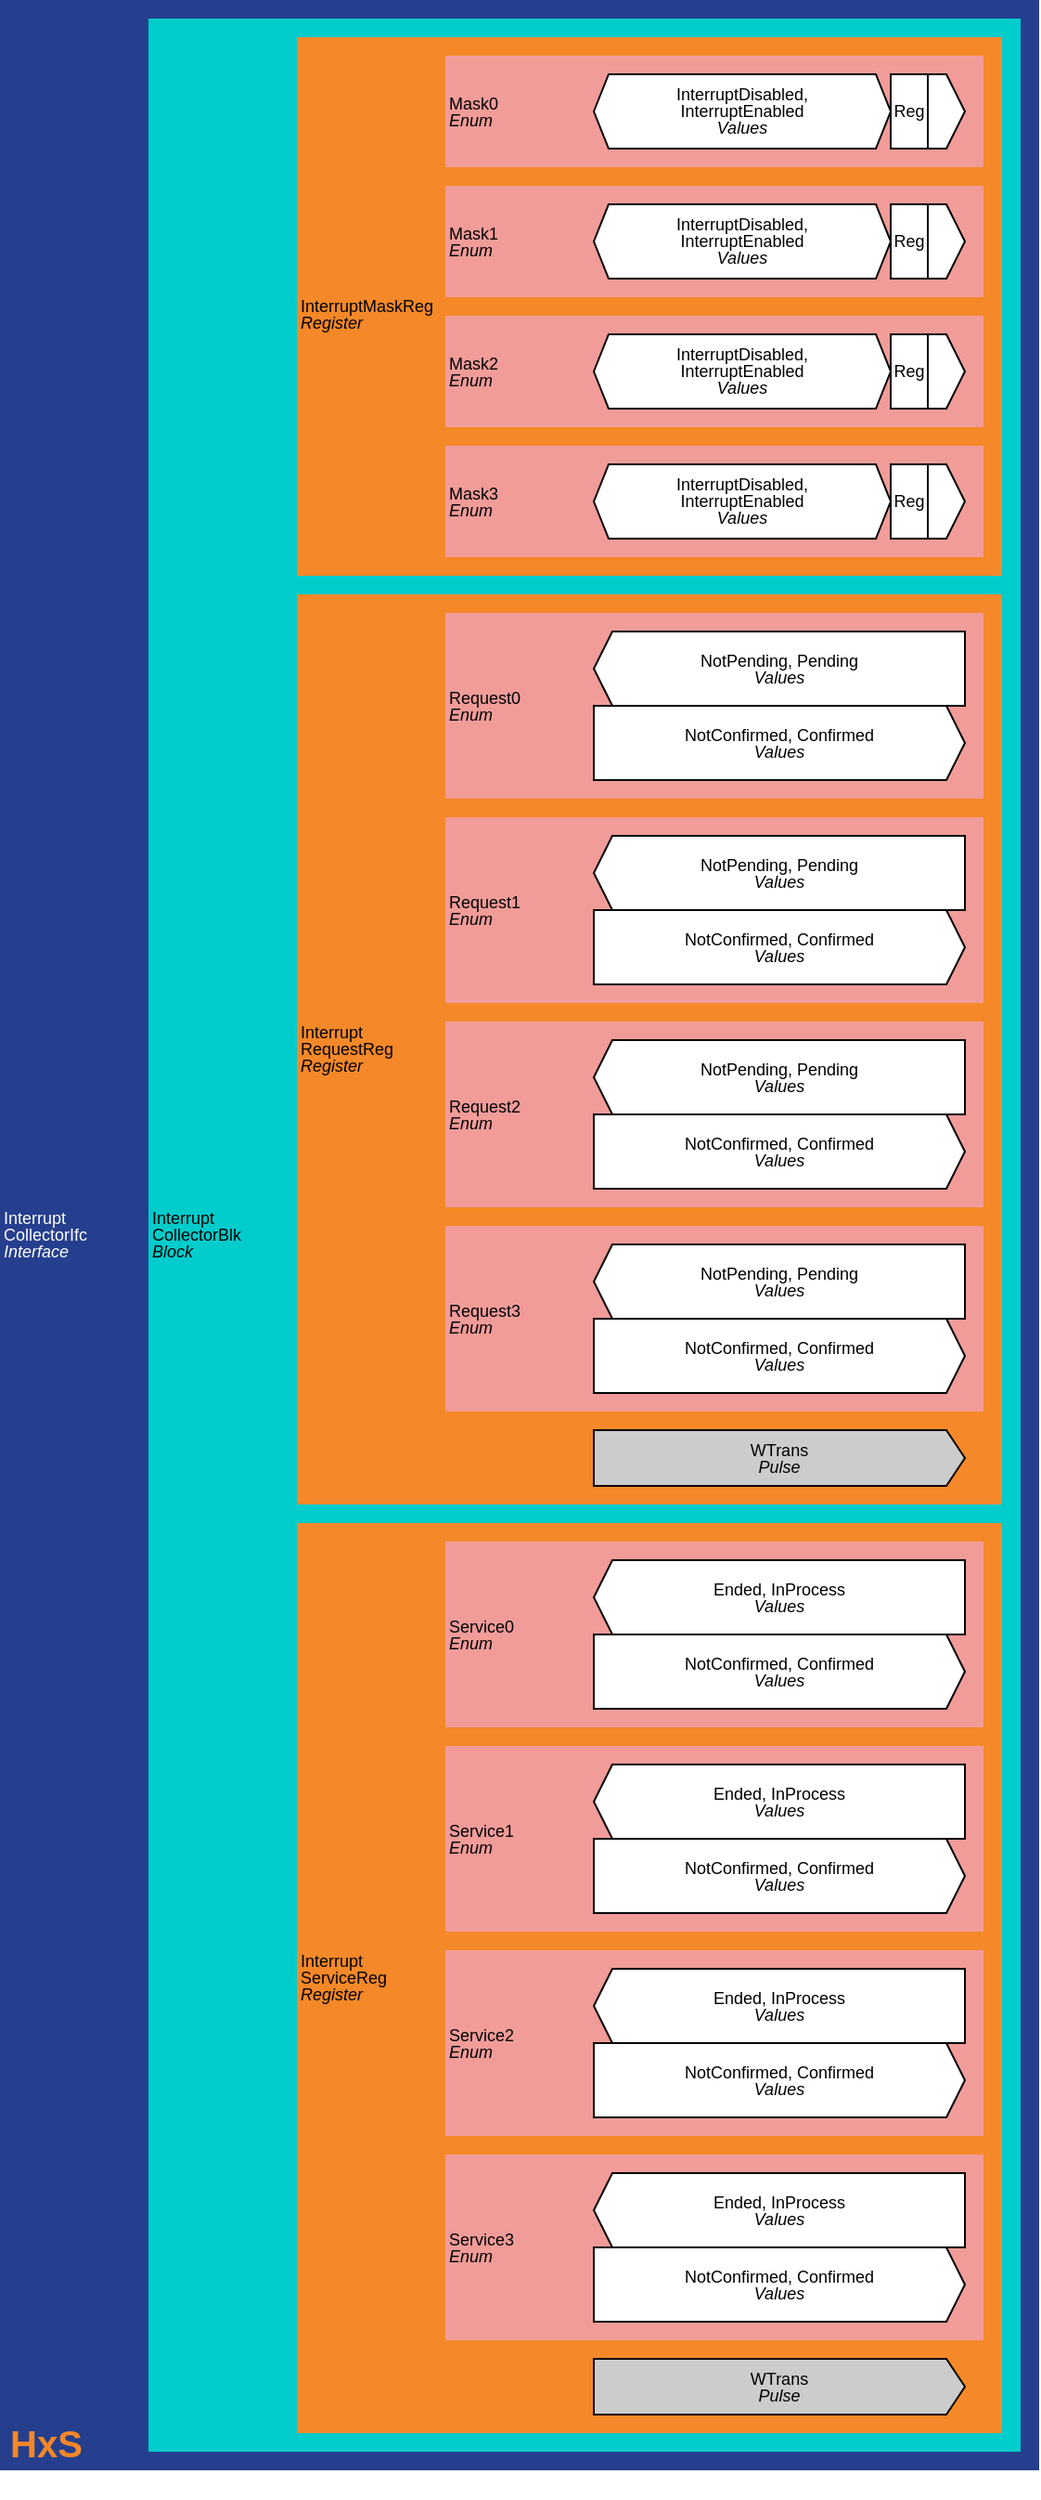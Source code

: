 <mxfile compressed="false" pages="4" type="device">
    <diagram id="f70c7cd9-7abd-468b-ad65-7e23a6328d9a" name="Complete">
        <mxGraphModel arrows="1" connect="1" fold="1" grid="1" gridSize="10" guides="1" math="0" page="1" pageScale="1" shadow="0" tooltips="1">
            <root>
                <mxCell id="0"/>
                <mxCell id="1" parent="0"/>
                <mxCell id="8f3c4596-41b7-4810-80de-53ec0b351ed8" parent="0" value="Foreground"/>
                <mxCell id="81b8d2ec-2723-4ac6-8b81-5b620e80bb87" parent="8f3c4596-41b7-4810-80de-53ec0b351ed8" style="rounded=0;whiteSpace=wrap;html=1;fillColor=#253F8E;fontSize=9;fontColor=#FFFFFF;align=left;strokeColor=none" value="&lt;p style=&quot;line-height: 100%;&quot;&gt;Interrupt&lt;br&gt;CollectorIfc&lt;br&gt;&lt;i&gt;Interface&lt;/i&gt;&lt;/p&gt;" vertex="1">
                    <mxGeometry as="geometry" height="1330.0" width="560.0" x="10.0" y="10.0"/>
                </mxCell>
                <mxCell id="e8883665-3e0e-4264-8837-b1d27d95739a" parent="8f3c4596-41b7-4810-80de-53ec0b351ed8" style="rounded=0;whiteSpace=wrap;html=1;fillColor=#00CCCC;fontSize=9;fontColor=#000000;align=left;strokeColor=none" value="&lt;p style=&quot;line-height: 100%;&quot;&gt;Interrupt&lt;br&gt;CollectorBlk&lt;br&gt;&lt;i&gt;Block&lt;/i&gt;&lt;/p&gt;" vertex="1">
                    <mxGeometry as="geometry" height="1310.0" width="470.0" x="90.0" y="20.0"/>
                </mxCell>
                <mxCell id="6c1ccd4e-20f0-44b1-a432-3997969c470e" parent="8f3c4596-41b7-4810-80de-53ec0b351ed8" style="rounded=0;whiteSpace=wrap;html=1;fillColor=#F58828;fontSize=9;fontColor=#000000;align=left;strokeColor=none" value="&lt;p style=&quot;line-height: 100%;&quot;&gt;&lt;br&gt;InterruptMaskReg&lt;br&gt;&lt;i&gt;Register&lt;/i&gt;&lt;/p&gt;" vertex="1">
                    <mxGeometry as="geometry" height="290.0" width="380.0" x="170.0" y="30.0"/>
                </mxCell>
                <mxCell id="2e128a4d-35b4-4dd9-a453-edcfe441371b" parent="8f3c4596-41b7-4810-80de-53ec0b351ed8" style="rounded=0;whiteSpace=wrap;html=1;fillColor=#F19C99;fontSize=9;fontColor=#000000;align=left;strokeColor=none" value="&lt;p style=&quot;line-height: 100%;&quot;&gt;Mask0&lt;br&gt;&lt;i&gt;Enum&lt;/i&gt;&lt;/p&gt;" vertex="1">
                    <mxGeometry as="geometry" height="60.0" width="290.0" x="250.0" y="40.0"/>
                </mxCell>
                <mxCell id="3e2f433e-71b6-455c-9623-08a89e980123" parent="8f3c4596-41b7-4810-80de-53ec0b351ed8" style="fillColor=#FFFFFF;arrowSize=0.05;shape=doubleArrow;rounded=0;whiteSpace=wrap;html=1;fontSize=9;arrowWidth=1" value="&lt;p style=&quot;line-height: 100%;&quot;&gt;InterruptDisabled, &lt;br&gt;InterruptEnabled&lt;br&gt;&lt;i&gt;Values&lt;/i&gt;&lt;/p&gt;" vertex="1">
                    <mxGeometry as="geometry" height="40.0" width="160.0" x="330.0" y="50.0"/>
                </mxCell>
                <mxCell id="7583a0c5-96ff-4c57-9c13-f290a0c1b421" parent="8f3c4596-41b7-4810-80de-53ec0b351ed8" style="fillColor=#FFFFFF;rounded=0;whiteSpace=wrap;html=1;fontSize=9;arrowWidth=1" value="&lt;p style=&quot;line-height: 100%;&quot;&gt;Reg&lt;/p&gt;" vertex="1">
                    <mxGeometry as="geometry" height="40.0" width="20.0" x="490.0" y="50.0"/>
                </mxCell>
                <mxCell id="880f5cd6-c1f2-4d35-ba70-3e3e0cbb3b51" parent="8f3c4596-41b7-4810-80de-53ec0b351ed8" style="fillColor=#FFFFFF;arrowSize=0.5;shape=singleArrow;rounded=0;whiteSpace=wrap;html=1;fontSize=9;arrowWidth=1" vertex="1">
                    <mxGeometry as="geometry" height="40.0" width="20.0" x="510.0" y="50.0"/>
                </mxCell>
                <mxCell id="b775d84a-631a-4476-a85c-91e47e06c369" parent="8f3c4596-41b7-4810-80de-53ec0b351ed8" style="rounded=0;whiteSpace=wrap;html=1;fillColor=#F19C99;fontSize=9;fontColor=#000000;align=left;strokeColor=none" value="&lt;p style=&quot;line-height: 100%;&quot;&gt;Mask1&lt;br&gt;&lt;i&gt;Enum&lt;/i&gt;&lt;/p&gt;" vertex="1">
                    <mxGeometry as="geometry" height="60.0" width="290.0" x="250.0" y="110.0"/>
                </mxCell>
                <mxCell id="d712dd1b-2afb-4907-a043-74b60c1be77f" parent="8f3c4596-41b7-4810-80de-53ec0b351ed8" style="fillColor=#FFFFFF;arrowSize=0.05;shape=doubleArrow;rounded=0;whiteSpace=wrap;html=1;fontSize=9;arrowWidth=1" value="&lt;p style=&quot;line-height: 100%;&quot;&gt;InterruptDisabled, &lt;br&gt;InterruptEnabled&lt;br&gt;&lt;i&gt;Values&lt;/i&gt;&lt;/p&gt;" vertex="1">
                    <mxGeometry as="geometry" height="40.0" width="160.0" x="330.0" y="120.0"/>
                </mxCell>
                <mxCell id="1c09fcf2-091c-48df-ad67-2c5d583c3839" parent="8f3c4596-41b7-4810-80de-53ec0b351ed8" style="fillColor=#FFFFFF;rounded=0;whiteSpace=wrap;html=1;fontSize=9;arrowWidth=1" value="&lt;p style=&quot;line-height: 100%;&quot;&gt;Reg&lt;/p&gt;" vertex="1">
                    <mxGeometry as="geometry" height="40.0" width="20.0" x="490.0" y="120.0"/>
                </mxCell>
                <mxCell id="f3bfc14c-84a1-4ac2-a87d-1097ec674f7c" parent="8f3c4596-41b7-4810-80de-53ec0b351ed8" style="fillColor=#FFFFFF;arrowSize=0.5;shape=singleArrow;rounded=0;whiteSpace=wrap;html=1;fontSize=9;arrowWidth=1" vertex="1">
                    <mxGeometry as="geometry" height="40.0" width="20.0" x="510.0" y="120.0"/>
                </mxCell>
                <mxCell id="42a5d0dd-4b7b-47c1-bcc4-e0b9fedc8e32" parent="8f3c4596-41b7-4810-80de-53ec0b351ed8" style="rounded=0;whiteSpace=wrap;html=1;fillColor=#F19C99;fontSize=9;fontColor=#000000;align=left;strokeColor=none" value="&lt;p style=&quot;line-height: 100%;&quot;&gt;Mask2&lt;br&gt;&lt;i&gt;Enum&lt;/i&gt;&lt;/p&gt;" vertex="1">
                    <mxGeometry as="geometry" height="60.0" width="290.0" x="250.0" y="180.0"/>
                </mxCell>
                <mxCell id="d1edbef4-04fb-4b86-bd58-5ef6787600e6" parent="8f3c4596-41b7-4810-80de-53ec0b351ed8" style="fillColor=#FFFFFF;arrowSize=0.05;shape=doubleArrow;rounded=0;whiteSpace=wrap;html=1;fontSize=9;arrowWidth=1" value="&lt;p style=&quot;line-height: 100%;&quot;&gt;InterruptDisabled, &lt;br&gt;InterruptEnabled&lt;br&gt;&lt;i&gt;Values&lt;/i&gt;&lt;/p&gt;" vertex="1">
                    <mxGeometry as="geometry" height="40.0" width="160.0" x="330.0" y="190.0"/>
                </mxCell>
                <mxCell id="b9ac418f-9ebc-438a-bdc1-fac7ba58d850" parent="8f3c4596-41b7-4810-80de-53ec0b351ed8" style="fillColor=#FFFFFF;rounded=0;whiteSpace=wrap;html=1;fontSize=9;arrowWidth=1" value="&lt;p style=&quot;line-height: 100%;&quot;&gt;Reg&lt;/p&gt;" vertex="1">
                    <mxGeometry as="geometry" height="40.0" width="20.0" x="490.0" y="190.0"/>
                </mxCell>
                <mxCell id="16b6c504-7593-41bb-a341-7b7fa8720395" parent="8f3c4596-41b7-4810-80de-53ec0b351ed8" style="fillColor=#FFFFFF;arrowSize=0.5;shape=singleArrow;rounded=0;whiteSpace=wrap;html=1;fontSize=9;arrowWidth=1" vertex="1">
                    <mxGeometry as="geometry" height="40.0" width="20.0" x="510.0" y="190.0"/>
                </mxCell>
                <mxCell id="24cf134d-69c5-49f5-9f41-b3e919489f27" parent="8f3c4596-41b7-4810-80de-53ec0b351ed8" style="rounded=0;whiteSpace=wrap;html=1;fillColor=#F19C99;fontSize=9;fontColor=#000000;align=left;strokeColor=none" value="&lt;p style=&quot;line-height: 100%;&quot;&gt;Mask3&lt;br&gt;&lt;i&gt;Enum&lt;/i&gt;&lt;/p&gt;" vertex="1">
                    <mxGeometry as="geometry" height="60.0" width="290.0" x="250.0" y="250.0"/>
                </mxCell>
                <mxCell id="b9eb134c-6ee8-41fa-9c9b-29678e98d70d" parent="8f3c4596-41b7-4810-80de-53ec0b351ed8" style="fillColor=#FFFFFF;arrowSize=0.05;shape=doubleArrow;rounded=0;whiteSpace=wrap;html=1;fontSize=9;arrowWidth=1" value="&lt;p style=&quot;line-height: 100%;&quot;&gt;InterruptDisabled, &lt;br&gt;InterruptEnabled&lt;br&gt;&lt;i&gt;Values&lt;/i&gt;&lt;/p&gt;" vertex="1">
                    <mxGeometry as="geometry" height="40.0" width="160.0" x="330.0" y="260.0"/>
                </mxCell>
                <mxCell id="27b44b84-ffd0-4f73-8946-8c5f5224c461" parent="8f3c4596-41b7-4810-80de-53ec0b351ed8" style="fillColor=#FFFFFF;rounded=0;whiteSpace=wrap;html=1;fontSize=9;arrowWidth=1" value="&lt;p style=&quot;line-height: 100%;&quot;&gt;Reg&lt;/p&gt;" vertex="1">
                    <mxGeometry as="geometry" height="40.0" width="20.0" x="490.0" y="260.0"/>
                </mxCell>
                <mxCell id="1e0abb5f-fb3e-4e6a-b240-efc904e0bbe4" parent="8f3c4596-41b7-4810-80de-53ec0b351ed8" style="fillColor=#FFFFFF;arrowSize=0.5;shape=singleArrow;rounded=0;whiteSpace=wrap;html=1;fontSize=9;arrowWidth=1" vertex="1">
                    <mxGeometry as="geometry" height="40.0" width="20.0" x="510.0" y="260.0"/>
                </mxCell>
                <mxCell id="40a2f4c9-3dec-4558-a11f-e586a2e0f5b7" parent="8f3c4596-41b7-4810-80de-53ec0b351ed8" style="rounded=0;whiteSpace=wrap;html=1;fillColor=#F58828;fontSize=9;fontColor=#000000;align=left;strokeColor=none" value="&lt;p style=&quot;line-height: 100%;&quot;&gt;Interrupt&lt;br&gt;RequestReg&lt;br&gt;&lt;i&gt;Register&lt;/i&gt;&lt;/p&gt;" vertex="1">
                    <mxGeometry as="geometry" height="490.0" width="380.0" x="170.0" y="330.0"/>
                </mxCell>
                <mxCell id="5c0618fd-d83b-4047-972f-ec3d21979215" parent="8f3c4596-41b7-4810-80de-53ec0b351ed8" style="rounded=0;whiteSpace=wrap;html=1;fillColor=#F19C99;fontSize=9;fontColor=#000000;align=left;strokeColor=none" value="&lt;p style=&quot;line-height: 100%;&quot;&gt;Request0&lt;br&gt;&lt;i&gt;Enum&lt;/i&gt;&lt;/p&gt;" vertex="1">
                    <mxGeometry as="geometry" height="100.0" width="290.0" x="250.0" y="340.0"/>
                </mxCell>
                <mxCell id="880b6b5a-d432-4cdf-92a4-776090f4f768" parent="8f3c4596-41b7-4810-80de-53ec0b351ed8" style="fillColor=#FFFFFF;arrowSize=0.05;shape=singleArrow;direction=west;rounded=0;whiteSpace=wrap;html=1;fontSize=9;arrowWidth=1" value="&lt;p style=&quot;line-height: 100%;&quot;&gt;NotPending, Pending&lt;br&gt;&lt;i&gt;Values&lt;/i&gt;&lt;/p&gt;" vertex="1">
                    <mxGeometry as="geometry" height="40.0" width="200.0" x="330.0" y="350.0"/>
                </mxCell>
                <mxCell id="077d7244-4b0d-439d-b0b7-6865c4104f25" parent="8f3c4596-41b7-4810-80de-53ec0b351ed8" style="fillColor=#FFFFFF;arrowSize=0.05;shape=singleArrow;rounded=0;whiteSpace=wrap;html=1;fontSize=9;arrowWidth=1" value="&lt;p style=&quot;line-height: 100%;&quot;&gt;NotConfirmed, Confirmed&lt;br&gt;&lt;i&gt;Values&lt;/i&gt;&lt;/p&gt;" vertex="1">
                    <mxGeometry as="geometry" height="40.0" width="200.0" x="330.0" y="390.0"/>
                </mxCell>
                <mxCell id="48cb86d3-1eac-4af6-9ff7-88f649b7d866" parent="8f3c4596-41b7-4810-80de-53ec0b351ed8" style="rounded=0;whiteSpace=wrap;html=1;fillColor=#F19C99;fontSize=9;fontColor=#000000;align=left;strokeColor=none" value="&lt;p style=&quot;line-height: 100%;&quot;&gt;Request1&lt;br&gt;&lt;i&gt;Enum&lt;/i&gt;&lt;/p&gt;" vertex="1">
                    <mxGeometry as="geometry" height="100.0" width="290.0" x="250.0" y="450.0"/>
                </mxCell>
                <mxCell id="33ab9981-759a-42a9-9030-db88aa182be4" parent="8f3c4596-41b7-4810-80de-53ec0b351ed8" style="fillColor=#FFFFFF;arrowSize=0.05;shape=singleArrow;direction=west;rounded=0;whiteSpace=wrap;html=1;fontSize=9;arrowWidth=1" value="&lt;p style=&quot;line-height: 100%;&quot;&gt;NotPending, Pending&lt;br&gt;&lt;i&gt;Values&lt;/i&gt;&lt;/p&gt;" vertex="1">
                    <mxGeometry as="geometry" height="40.0" width="200.0" x="330.0" y="460.0"/>
                </mxCell>
                <mxCell id="5e5cf3b2-63fd-42ee-954d-dab9d4c1fd42" parent="8f3c4596-41b7-4810-80de-53ec0b351ed8" style="fillColor=#FFFFFF;arrowSize=0.05;shape=singleArrow;rounded=0;whiteSpace=wrap;html=1;fontSize=9;arrowWidth=1" value="&lt;p style=&quot;line-height: 100%;&quot;&gt;NotConfirmed, Confirmed&lt;br&gt;&lt;i&gt;Values&lt;/i&gt;&lt;/p&gt;" vertex="1">
                    <mxGeometry as="geometry" height="40.0" width="200.0" x="330.0" y="500.0"/>
                </mxCell>
                <mxCell id="06a0fb09-40fa-42e9-8f9c-5e49008d40eb" parent="8f3c4596-41b7-4810-80de-53ec0b351ed8" style="rounded=0;whiteSpace=wrap;html=1;fillColor=#F19C99;fontSize=9;fontColor=#000000;align=left;strokeColor=none" value="&lt;p style=&quot;line-height: 100%;&quot;&gt;Request2&lt;br&gt;&lt;i&gt;Enum&lt;/i&gt;&lt;/p&gt;" vertex="1">
                    <mxGeometry as="geometry" height="100.0" width="290.0" x="250.0" y="560.0"/>
                </mxCell>
                <mxCell id="ae9db574-6046-4be1-b0b0-85f1f65d9703" parent="8f3c4596-41b7-4810-80de-53ec0b351ed8" style="fillColor=#FFFFFF;arrowSize=0.05;shape=singleArrow;direction=west;rounded=0;whiteSpace=wrap;html=1;fontSize=9;arrowWidth=1" value="&lt;p style=&quot;line-height: 100%;&quot;&gt;NotPending, Pending&lt;br&gt;&lt;i&gt;Values&lt;/i&gt;&lt;/p&gt;" vertex="1">
                    <mxGeometry as="geometry" height="40.0" width="200.0" x="330.0" y="570.0"/>
                </mxCell>
                <mxCell id="20fa15cf-ee0f-4a17-b17b-f9bb8d5a9207" parent="8f3c4596-41b7-4810-80de-53ec0b351ed8" style="fillColor=#FFFFFF;arrowSize=0.05;shape=singleArrow;rounded=0;whiteSpace=wrap;html=1;fontSize=9;arrowWidth=1" value="&lt;p style=&quot;line-height: 100%;&quot;&gt;NotConfirmed, Confirmed&lt;br&gt;&lt;i&gt;Values&lt;/i&gt;&lt;/p&gt;" vertex="1">
                    <mxGeometry as="geometry" height="40.0" width="200.0" x="330.0" y="610.0"/>
                </mxCell>
                <mxCell id="53651398-74db-49f2-9bf3-14f9644eefab" parent="8f3c4596-41b7-4810-80de-53ec0b351ed8" style="rounded=0;whiteSpace=wrap;html=1;fillColor=#F19C99;fontSize=9;fontColor=#000000;align=left;strokeColor=none" value="&lt;p style=&quot;line-height: 100%;&quot;&gt;Request3&lt;br&gt;&lt;i&gt;Enum&lt;/i&gt;&lt;/p&gt;" vertex="1">
                    <mxGeometry as="geometry" height="100.0" width="290.0" x="250.0" y="670.0"/>
                </mxCell>
                <mxCell id="2382dd82-b393-42d1-9f46-8ec4db9ef6f0" parent="8f3c4596-41b7-4810-80de-53ec0b351ed8" style="fillColor=#FFFFFF;arrowSize=0.05;shape=singleArrow;direction=west;rounded=0;whiteSpace=wrap;html=1;fontSize=9;arrowWidth=1" value="&lt;p style=&quot;line-height: 100%;&quot;&gt;NotPending, Pending&lt;br&gt;&lt;i&gt;Values&lt;/i&gt;&lt;/p&gt;" vertex="1">
                    <mxGeometry as="geometry" height="40.0" width="200.0" x="330.0" y="680.0"/>
                </mxCell>
                <mxCell id="e2905f93-a9d1-43b4-a9d0-724c4ee250a4" parent="8f3c4596-41b7-4810-80de-53ec0b351ed8" style="fillColor=#FFFFFF;arrowSize=0.05;shape=singleArrow;rounded=0;whiteSpace=wrap;html=1;fontSize=9;arrowWidth=1" value="&lt;p style=&quot;line-height: 100%;&quot;&gt;NotConfirmed, Confirmed&lt;br&gt;&lt;i&gt;Values&lt;/i&gt;&lt;/p&gt;" vertex="1">
                    <mxGeometry as="geometry" height="40.0" width="200.0" x="330.0" y="720.0"/>
                </mxCell>
                <mxCell id="5a34ba3f-6cd5-4450-9e4c-404b5507c870" parent="8f3c4596-41b7-4810-80de-53ec0b351ed8" style="fillColor=#CCCCCC;arrowSize=0.05;shape=singleArrow;rounded=0;whiteSpace=wrap;html=1;fontSize=9;arrowWidth=1" value="&lt;p style=&quot;line-height: 100%;&quot;&gt;WTrans&lt;br&gt;&lt;i&gt;Pulse&lt;/i&gt;&lt;/p&gt;" vertex="1">
                    <mxGeometry as="geometry" height="30.0" width="200.0" x="330.0" y="780.0"/>
                </mxCell>
                <mxCell id="ea0e97cf-6cb8-42f6-84c3-56b53314d83f" parent="8f3c4596-41b7-4810-80de-53ec0b351ed8" style="rounded=0;whiteSpace=wrap;html=1;fillColor=#F58828;fontSize=9;fontColor=#000000;align=left;strokeColor=none" value="&lt;p style=&quot;line-height: 100%;&quot;&gt;Interrupt&lt;br&gt;ServiceReg&lt;br&gt;&lt;i&gt;Register&lt;/i&gt;&lt;/p&gt;" vertex="1">
                    <mxGeometry as="geometry" height="490.0" width="380.0" x="170.0" y="830.0"/>
                </mxCell>
                <mxCell id="05654c43-c5bb-48f4-a99e-d872e5c08017" parent="8f3c4596-41b7-4810-80de-53ec0b351ed8" style="rounded=0;whiteSpace=wrap;html=1;fillColor=#F19C99;fontSize=9;fontColor=#000000;align=left;strokeColor=none" value="&lt;p style=&quot;line-height: 100%;&quot;&gt;Service0&lt;br&gt;&lt;i&gt;Enum&lt;/i&gt;&lt;/p&gt;" vertex="1">
                    <mxGeometry as="geometry" height="100.0" width="290.0" x="250.0" y="840.0"/>
                </mxCell>
                <mxCell id="808f7bf1-7575-47b4-bea4-9dbd0324a1cd" parent="8f3c4596-41b7-4810-80de-53ec0b351ed8" style="fillColor=#FFFFFF;arrowSize=0.05;shape=singleArrow;direction=west;rounded=0;whiteSpace=wrap;html=1;fontSize=9;arrowWidth=1" value="&lt;p style=&quot;line-height: 100%;&quot;&gt;Ended, InProcess&lt;br&gt;&lt;i&gt;Values&lt;/i&gt;&lt;/p&gt;" vertex="1">
                    <mxGeometry as="geometry" height="40.0" width="200.0" x="330.0" y="850.0"/>
                </mxCell>
                <mxCell id="0a948c63-88e5-44f5-a33e-da4cfc47f41f" parent="8f3c4596-41b7-4810-80de-53ec0b351ed8" style="fillColor=#FFFFFF;arrowSize=0.05;shape=singleArrow;rounded=0;whiteSpace=wrap;html=1;fontSize=9;arrowWidth=1" value="&lt;p style=&quot;line-height: 100%;&quot;&gt;NotConfirmed, Confirmed&lt;br&gt;&lt;i&gt;Values&lt;/i&gt;&lt;/p&gt;" vertex="1">
                    <mxGeometry as="geometry" height="40.0" width="200.0" x="330.0" y="890.0"/>
                </mxCell>
                <mxCell id="6a328598-e668-42e5-918e-a9f091aaf914" parent="8f3c4596-41b7-4810-80de-53ec0b351ed8" style="rounded=0;whiteSpace=wrap;html=1;fillColor=#F19C99;fontSize=9;fontColor=#000000;align=left;strokeColor=none" value="&lt;p style=&quot;line-height: 100%;&quot;&gt;Service1&lt;br&gt;&lt;i&gt;Enum&lt;/i&gt;&lt;/p&gt;" vertex="1">
                    <mxGeometry as="geometry" height="100.0" width="290.0" x="250.0" y="950.0"/>
                </mxCell>
                <mxCell id="788b5b2f-979d-46a7-90d4-93ba2157a9de" parent="8f3c4596-41b7-4810-80de-53ec0b351ed8" style="fillColor=#FFFFFF;arrowSize=0.05;shape=singleArrow;direction=west;rounded=0;whiteSpace=wrap;html=1;fontSize=9;arrowWidth=1" value="&lt;p style=&quot;line-height: 100%;&quot;&gt;Ended, InProcess&lt;br&gt;&lt;i&gt;Values&lt;/i&gt;&lt;/p&gt;" vertex="1">
                    <mxGeometry as="geometry" height="40.0" width="200.0" x="330.0" y="960.0"/>
                </mxCell>
                <mxCell id="e68760a0-bf16-4702-a034-8f29f91af160" parent="8f3c4596-41b7-4810-80de-53ec0b351ed8" style="fillColor=#FFFFFF;arrowSize=0.05;shape=singleArrow;rounded=0;whiteSpace=wrap;html=1;fontSize=9;arrowWidth=1" value="&lt;p style=&quot;line-height: 100%;&quot;&gt;NotConfirmed, Confirmed&lt;br&gt;&lt;i&gt;Values&lt;/i&gt;&lt;/p&gt;" vertex="1">
                    <mxGeometry as="geometry" height="40.0" width="200.0" x="330.0" y="1000.0"/>
                </mxCell>
                <mxCell id="22457bae-284a-4179-a2a1-228a0ae79b23" parent="8f3c4596-41b7-4810-80de-53ec0b351ed8" style="rounded=0;whiteSpace=wrap;html=1;fillColor=#F19C99;fontSize=9;fontColor=#000000;align=left;strokeColor=none" value="&lt;p style=&quot;line-height: 100%;&quot;&gt;Service2&lt;br&gt;&lt;i&gt;Enum&lt;/i&gt;&lt;/p&gt;" vertex="1">
                    <mxGeometry as="geometry" height="100.0" width="290.0" x="250.0" y="1060.0"/>
                </mxCell>
                <mxCell id="dc3eaba6-249a-4299-92fe-a811f51d604f" parent="8f3c4596-41b7-4810-80de-53ec0b351ed8" style="fillColor=#FFFFFF;arrowSize=0.05;shape=singleArrow;direction=west;rounded=0;whiteSpace=wrap;html=1;fontSize=9;arrowWidth=1" value="&lt;p style=&quot;line-height: 100%;&quot;&gt;Ended, InProcess&lt;br&gt;&lt;i&gt;Values&lt;/i&gt;&lt;/p&gt;" vertex="1">
                    <mxGeometry as="geometry" height="40.0" width="200.0" x="330.0" y="1070.0"/>
                </mxCell>
                <mxCell id="feec786c-8aec-4c54-9cce-32107a602a6b" parent="8f3c4596-41b7-4810-80de-53ec0b351ed8" style="fillColor=#FFFFFF;arrowSize=0.05;shape=singleArrow;rounded=0;whiteSpace=wrap;html=1;fontSize=9;arrowWidth=1" value="&lt;p style=&quot;line-height: 100%;&quot;&gt;NotConfirmed, Confirmed&lt;br&gt;&lt;i&gt;Values&lt;/i&gt;&lt;/p&gt;" vertex="1">
                    <mxGeometry as="geometry" height="40.0" width="200.0" x="330.0" y="1110.0"/>
                </mxCell>
                <mxCell id="3278b19d-9fde-456a-9840-afb0768cc653" parent="8f3c4596-41b7-4810-80de-53ec0b351ed8" style="rounded=0;whiteSpace=wrap;html=1;fillColor=#F19C99;fontSize=9;fontColor=#000000;align=left;strokeColor=none" value="&lt;p style=&quot;line-height: 100%;&quot;&gt;Service3&lt;br&gt;&lt;i&gt;Enum&lt;/i&gt;&lt;/p&gt;" vertex="1">
                    <mxGeometry as="geometry" height="100.0" width="290.0" x="250.0" y="1170.0"/>
                </mxCell>
                <mxCell id="47ea5c08-753e-4202-8667-d9d95c095a10" parent="8f3c4596-41b7-4810-80de-53ec0b351ed8" style="fillColor=#FFFFFF;arrowSize=0.05;shape=singleArrow;direction=west;rounded=0;whiteSpace=wrap;html=1;fontSize=9;arrowWidth=1" value="&lt;p style=&quot;line-height: 100%;&quot;&gt;Ended, InProcess&lt;br&gt;&lt;i&gt;Values&lt;/i&gt;&lt;/p&gt;" vertex="1">
                    <mxGeometry as="geometry" height="40.0" width="200.0" x="330.0" y="1180.0"/>
                </mxCell>
                <mxCell id="7a2e6e7f-bfc9-4fae-b968-6d1a89422f9a" parent="8f3c4596-41b7-4810-80de-53ec0b351ed8" style="fillColor=#FFFFFF;arrowSize=0.05;shape=singleArrow;rounded=0;whiteSpace=wrap;html=1;fontSize=9;arrowWidth=1" value="&lt;p style=&quot;line-height: 100%;&quot;&gt;NotConfirmed, Confirmed&lt;br&gt;&lt;i&gt;Values&lt;/i&gt;&lt;/p&gt;" vertex="1">
                    <mxGeometry as="geometry" height="40.0" width="200.0" x="330.0" y="1220.0"/>
                </mxCell>
                <mxCell id="f2f1e8fe-34f0-41ff-8014-64e5628866d4" parent="8f3c4596-41b7-4810-80de-53ec0b351ed8" style="fillColor=#CCCCCC;arrowSize=0.05;shape=singleArrow;rounded=0;whiteSpace=wrap;html=1;fontSize=9;arrowWidth=1" value="&lt;p style=&quot;line-height: 100%;&quot;&gt;WTrans&lt;br&gt;&lt;i&gt;Pulse&lt;/i&gt;&lt;/p&gt;" vertex="1">
                    <mxGeometry as="geometry" height="30.0" width="200.0" x="330.0" y="1280.0"/>
                </mxCell>
                <mxCell id="8f803f3f-3fc2-4cbe-aeec-e2cc50575723" parent="8f3c4596-41b7-4810-80de-53ec0b351ed8" style="fillColor=none;verticalAlign=middle;labelBorderColor=none;fontSize=20;align=center;fontStyle=1;strokeColor=none;fontColor=#F58828;rounded=0;whiteSpace=wrap;html=1" value="&lt;p style=&quot;line-height: 100%;&quot;&gt;HxS&lt;/p&gt;" vertex="1">
                    <mxGeometry as="geometry" height="30.0" width="50.0" x="10.0" y="1310.0"/>
                </mxCell>
            </root>
        </mxGraphModel>
    </diagram>
    <diagram id="1d7cbfeb-0d94-4bc5-8fe8-68ff41ee5f0c" name="Slice0">
        <mxGraphModel arrows="1" connect="1" fold="1" grid="1" gridSize="10" guides="1" math="0" page="1" pageScale="1" shadow="0" tooltips="1">
            <root>
                <mxCell id="0"/>
                <mxCell id="1" parent="0"/>
                <mxCell id="06a667ac-65cd-4131-80c7-f30737924c31" parent="0" value="Foreground"/>
                <mxCell id="60940e2c-55ae-4147-a87e-f2a21a2729c4" parent="06a667ac-65cd-4131-80c7-f30737924c31" style="shape=document;size=0.012;rounded=0;whiteSpace=wrap;html=1;fillColor=#253F8E;fontSize=9;fontColor=#FFFFFF;align=left;strokeColor=none" value="&lt;p style=&quot;line-height: 100%;&quot;&gt;Interrupt&lt;br&gt;CollectorIfc&lt;br&gt;&lt;i&gt;Interface&lt;/i&gt;&lt;br&gt;...&lt;/p&gt;" vertex="1">
                    <mxGeometry as="geometry" height="830.0" width="560.0" x="10.0" y="10.0"/>
                </mxCell>
                <mxCell id="33613d91-2ba9-4efc-9f8a-8d9702bba458" parent="06a667ac-65cd-4131-80c7-f30737924c31" style="shape=document;size=0.012;rounded=0;whiteSpace=wrap;html=1;fillColor=#00CCCC;fontSize=9;fontColor=#000000;align=left;strokeColor=none" value="&lt;p style=&quot;line-height: 100%;&quot;&gt;Interrupt&lt;br&gt;CollectorBlk&lt;br&gt;&lt;i&gt;Block&lt;/i&gt;&lt;br&gt;...&lt;/p&gt;" vertex="1">
                    <mxGeometry as="geometry" height="810.0" width="470.0" x="90.0" y="20.0"/>
                </mxCell>
                <mxCell id="24cdb9a2-fbf9-44f1-90eb-dac800e982d6" parent="06a667ac-65cd-4131-80c7-f30737924c31" style="rounded=0;whiteSpace=wrap;html=1;fillColor=#F58828;fontSize=9;fontColor=#000000;align=left;strokeColor=none" value="&lt;p style=&quot;line-height: 100%;&quot;&gt;&lt;br&gt;InterruptMaskReg&lt;br&gt;&lt;i&gt;Register&lt;/i&gt;&lt;/p&gt;" vertex="1">
                    <mxGeometry as="geometry" height="290.0" width="380.0" x="170.0" y="30.0"/>
                </mxCell>
                <mxCell id="a60ec1ec-45bd-4234-b03a-36af4aaac0e0" parent="06a667ac-65cd-4131-80c7-f30737924c31" style="rounded=0;whiteSpace=wrap;html=1;fillColor=#F19C99;fontSize=9;fontColor=#000000;align=left;strokeColor=none" value="&lt;p style=&quot;line-height: 100%;&quot;&gt;Mask0&lt;br&gt;&lt;i&gt;Enum&lt;/i&gt;&lt;/p&gt;" vertex="1">
                    <mxGeometry as="geometry" height="60.0" width="290.0" x="250.0" y="40.0"/>
                </mxCell>
                <mxCell id="58cb710d-3a15-47e7-824a-c2b3a9ad5589" parent="06a667ac-65cd-4131-80c7-f30737924c31" style="fillColor=#FFFFFF;arrowSize=0.05;shape=doubleArrow;rounded=0;whiteSpace=wrap;html=1;fontSize=9;arrowWidth=1" value="&lt;p style=&quot;line-height: 100%;&quot;&gt;InterruptDisabled, &lt;br&gt;InterruptEnabled&lt;br&gt;&lt;i&gt;Values&lt;/i&gt;&lt;/p&gt;" vertex="1">
                    <mxGeometry as="geometry" height="40.0" width="160.0" x="330.0" y="50.0"/>
                </mxCell>
                <mxCell id="073a9988-a76b-4088-bb93-3a4d205ff943" parent="06a667ac-65cd-4131-80c7-f30737924c31" style="fillColor=#FFFFFF;rounded=0;whiteSpace=wrap;html=1;fontSize=9;arrowWidth=1" value="&lt;p style=&quot;line-height: 100%;&quot;&gt;Reg&lt;/p&gt;" vertex="1">
                    <mxGeometry as="geometry" height="40.0" width="20.0" x="490.0" y="50.0"/>
                </mxCell>
                <mxCell id="16b3f206-5939-4f5e-9448-9a0605c38240" parent="06a667ac-65cd-4131-80c7-f30737924c31" style="fillColor=#FFFFFF;arrowSize=0.5;shape=singleArrow;rounded=0;whiteSpace=wrap;html=1;fontSize=9;arrowWidth=1" vertex="1">
                    <mxGeometry as="geometry" height="40.0" width="20.0" x="510.0" y="50.0"/>
                </mxCell>
                <mxCell id="c03ebff1-aa65-4f2a-adb2-feb3de7de805" parent="06a667ac-65cd-4131-80c7-f30737924c31" style="rounded=0;whiteSpace=wrap;html=1;fillColor=#F19C99;fontSize=9;fontColor=#000000;align=left;strokeColor=none" value="&lt;p style=&quot;line-height: 100%;&quot;&gt;Mask1&lt;br&gt;&lt;i&gt;Enum&lt;/i&gt;&lt;/p&gt;" vertex="1">
                    <mxGeometry as="geometry" height="60.0" width="290.0" x="250.0" y="110.0"/>
                </mxCell>
                <mxCell id="767ad12f-c176-4367-9870-d2361fb193d5" parent="06a667ac-65cd-4131-80c7-f30737924c31" style="fillColor=#FFFFFF;arrowSize=0.05;shape=doubleArrow;rounded=0;whiteSpace=wrap;html=1;fontSize=9;arrowWidth=1" value="&lt;p style=&quot;line-height: 100%;&quot;&gt;InterruptDisabled, &lt;br&gt;InterruptEnabled&lt;br&gt;&lt;i&gt;Values&lt;/i&gt;&lt;/p&gt;" vertex="1">
                    <mxGeometry as="geometry" height="40.0" width="160.0" x="330.0" y="120.0"/>
                </mxCell>
                <mxCell id="59fa5ed5-f588-488c-9187-4997c6121585" parent="06a667ac-65cd-4131-80c7-f30737924c31" style="fillColor=#FFFFFF;rounded=0;whiteSpace=wrap;html=1;fontSize=9;arrowWidth=1" value="&lt;p style=&quot;line-height: 100%;&quot;&gt;Reg&lt;/p&gt;" vertex="1">
                    <mxGeometry as="geometry" height="40.0" width="20.0" x="490.0" y="120.0"/>
                </mxCell>
                <mxCell id="44861d20-182d-47cb-baef-46e08eaa08aa" parent="06a667ac-65cd-4131-80c7-f30737924c31" style="fillColor=#FFFFFF;arrowSize=0.5;shape=singleArrow;rounded=0;whiteSpace=wrap;html=1;fontSize=9;arrowWidth=1" vertex="1">
                    <mxGeometry as="geometry" height="40.0" width="20.0" x="510.0" y="120.0"/>
                </mxCell>
                <mxCell id="6128cbdb-fd8b-41e1-a27a-d133a2d8d7d9" parent="06a667ac-65cd-4131-80c7-f30737924c31" style="rounded=0;whiteSpace=wrap;html=1;fillColor=#F19C99;fontSize=9;fontColor=#000000;align=left;strokeColor=none" value="&lt;p style=&quot;line-height: 100%;&quot;&gt;Mask2&lt;br&gt;&lt;i&gt;Enum&lt;/i&gt;&lt;/p&gt;" vertex="1">
                    <mxGeometry as="geometry" height="60.0" width="290.0" x="250.0" y="180.0"/>
                </mxCell>
                <mxCell id="60ca134d-938a-4d94-913a-55c9ece05ed8" parent="06a667ac-65cd-4131-80c7-f30737924c31" style="fillColor=#FFFFFF;arrowSize=0.05;shape=doubleArrow;rounded=0;whiteSpace=wrap;html=1;fontSize=9;arrowWidth=1" value="&lt;p style=&quot;line-height: 100%;&quot;&gt;InterruptDisabled, &lt;br&gt;InterruptEnabled&lt;br&gt;&lt;i&gt;Values&lt;/i&gt;&lt;/p&gt;" vertex="1">
                    <mxGeometry as="geometry" height="40.0" width="160.0" x="330.0" y="190.0"/>
                </mxCell>
                <mxCell id="f9e44b03-dc81-4687-8a6f-4f6e8797b31d" parent="06a667ac-65cd-4131-80c7-f30737924c31" style="fillColor=#FFFFFF;rounded=0;whiteSpace=wrap;html=1;fontSize=9;arrowWidth=1" value="&lt;p style=&quot;line-height: 100%;&quot;&gt;Reg&lt;/p&gt;" vertex="1">
                    <mxGeometry as="geometry" height="40.0" width="20.0" x="490.0" y="190.0"/>
                </mxCell>
                <mxCell id="b52c9958-937e-4a52-93a4-865460ae13c3" parent="06a667ac-65cd-4131-80c7-f30737924c31" style="fillColor=#FFFFFF;arrowSize=0.5;shape=singleArrow;rounded=0;whiteSpace=wrap;html=1;fontSize=9;arrowWidth=1" vertex="1">
                    <mxGeometry as="geometry" height="40.0" width="20.0" x="510.0" y="190.0"/>
                </mxCell>
                <mxCell id="bf1a43b7-b216-4679-8a37-14f7856e7f98" parent="06a667ac-65cd-4131-80c7-f30737924c31" style="rounded=0;whiteSpace=wrap;html=1;fillColor=#F19C99;fontSize=9;fontColor=#000000;align=left;strokeColor=none" value="&lt;p style=&quot;line-height: 100%;&quot;&gt;Mask3&lt;br&gt;&lt;i&gt;Enum&lt;/i&gt;&lt;/p&gt;" vertex="1">
                    <mxGeometry as="geometry" height="60.0" width="290.0" x="250.0" y="250.0"/>
                </mxCell>
                <mxCell id="a06af88f-33fc-4c3a-9aaa-a1c7d1c92fd3" parent="06a667ac-65cd-4131-80c7-f30737924c31" style="fillColor=#FFFFFF;arrowSize=0.05;shape=doubleArrow;rounded=0;whiteSpace=wrap;html=1;fontSize=9;arrowWidth=1" value="&lt;p style=&quot;line-height: 100%;&quot;&gt;InterruptDisabled, &lt;br&gt;InterruptEnabled&lt;br&gt;&lt;i&gt;Values&lt;/i&gt;&lt;/p&gt;" vertex="1">
                    <mxGeometry as="geometry" height="40.0" width="160.0" x="330.0" y="260.0"/>
                </mxCell>
                <mxCell id="8944d9ba-e0ac-452e-b95e-1a187e0bd34d" parent="06a667ac-65cd-4131-80c7-f30737924c31" style="fillColor=#FFFFFF;rounded=0;whiteSpace=wrap;html=1;fontSize=9;arrowWidth=1" value="&lt;p style=&quot;line-height: 100%;&quot;&gt;Reg&lt;/p&gt;" vertex="1">
                    <mxGeometry as="geometry" height="40.0" width="20.0" x="490.0" y="260.0"/>
                </mxCell>
                <mxCell id="4d0cfbfc-885b-43a4-a594-945906e1999a" parent="06a667ac-65cd-4131-80c7-f30737924c31" style="fillColor=#FFFFFF;arrowSize=0.5;shape=singleArrow;rounded=0;whiteSpace=wrap;html=1;fontSize=9;arrowWidth=1" vertex="1">
                    <mxGeometry as="geometry" height="40.0" width="20.0" x="510.0" y="260.0"/>
                </mxCell>
                <mxCell id="b49ba8a0-d1ce-4178-90fd-275cab0f4845" parent="06a667ac-65cd-4131-80c7-f30737924c31" style="rounded=0;whiteSpace=wrap;html=1;fillColor=#F58828;fontSize=9;fontColor=#000000;align=left;strokeColor=none" value="&lt;p style=&quot;line-height: 100%;&quot;&gt;Interrupt&lt;br&gt;RequestReg&lt;br&gt;&lt;i&gt;Register&lt;/i&gt;&lt;/p&gt;" vertex="1">
                    <mxGeometry as="geometry" height="490.0" width="380.0" x="170.0" y="330.0"/>
                </mxCell>
                <mxCell id="5156ffed-c835-489a-84e5-243137fc85e0" parent="06a667ac-65cd-4131-80c7-f30737924c31" style="rounded=0;whiteSpace=wrap;html=1;fillColor=#F19C99;fontSize=9;fontColor=#000000;align=left;strokeColor=none" value="&lt;p style=&quot;line-height: 100%;&quot;&gt;Request0&lt;br&gt;&lt;i&gt;Enum&lt;/i&gt;&lt;/p&gt;" vertex="1">
                    <mxGeometry as="geometry" height="100.0" width="290.0" x="250.0" y="340.0"/>
                </mxCell>
                <mxCell id="5431ce32-87d2-4426-b158-e689345826ab" parent="06a667ac-65cd-4131-80c7-f30737924c31" style="fillColor=#FFFFFF;arrowSize=0.05;shape=singleArrow;direction=west;rounded=0;whiteSpace=wrap;html=1;fontSize=9;arrowWidth=1" value="&lt;p style=&quot;line-height: 100%;&quot;&gt;NotPending, Pending&lt;br&gt;&lt;i&gt;Values&lt;/i&gt;&lt;/p&gt;" vertex="1">
                    <mxGeometry as="geometry" height="40.0" width="200.0" x="330.0" y="350.0"/>
                </mxCell>
                <mxCell id="4777e627-ab99-4682-802a-7a79f1feb4e8" parent="06a667ac-65cd-4131-80c7-f30737924c31" style="fillColor=#FFFFFF;arrowSize=0.05;shape=singleArrow;rounded=0;whiteSpace=wrap;html=1;fontSize=9;arrowWidth=1" value="&lt;p style=&quot;line-height: 100%;&quot;&gt;NotConfirmed, Confirmed&lt;br&gt;&lt;i&gt;Values&lt;/i&gt;&lt;/p&gt;" vertex="1">
                    <mxGeometry as="geometry" height="40.0" width="200.0" x="330.0" y="390.0"/>
                </mxCell>
                <mxCell id="809fd44f-7412-46ea-bca8-1f396fb833a9" parent="06a667ac-65cd-4131-80c7-f30737924c31" style="rounded=0;whiteSpace=wrap;html=1;fillColor=#F19C99;fontSize=9;fontColor=#000000;align=left;strokeColor=none" value="&lt;p style=&quot;line-height: 100%;&quot;&gt;Request1&lt;br&gt;&lt;i&gt;Enum&lt;/i&gt;&lt;/p&gt;" vertex="1">
                    <mxGeometry as="geometry" height="100.0" width="290.0" x="250.0" y="450.0"/>
                </mxCell>
                <mxCell id="89caf930-cdef-4a1a-9e2e-39aa87fec99b" parent="06a667ac-65cd-4131-80c7-f30737924c31" style="fillColor=#FFFFFF;arrowSize=0.05;shape=singleArrow;direction=west;rounded=0;whiteSpace=wrap;html=1;fontSize=9;arrowWidth=1" value="&lt;p style=&quot;line-height: 100%;&quot;&gt;NotPending, Pending&lt;br&gt;&lt;i&gt;Values&lt;/i&gt;&lt;/p&gt;" vertex="1">
                    <mxGeometry as="geometry" height="40.0" width="200.0" x="330.0" y="460.0"/>
                </mxCell>
                <mxCell id="7ea3ac7b-99b8-4633-88fd-fd8c7298e5c3" parent="06a667ac-65cd-4131-80c7-f30737924c31" style="fillColor=#FFFFFF;arrowSize=0.05;shape=singleArrow;rounded=0;whiteSpace=wrap;html=1;fontSize=9;arrowWidth=1" value="&lt;p style=&quot;line-height: 100%;&quot;&gt;NotConfirmed, Confirmed&lt;br&gt;&lt;i&gt;Values&lt;/i&gt;&lt;/p&gt;" vertex="1">
                    <mxGeometry as="geometry" height="40.0" width="200.0" x="330.0" y="500.0"/>
                </mxCell>
                <mxCell id="173feef6-8228-43e5-b4ac-d2df4c7096c9" parent="06a667ac-65cd-4131-80c7-f30737924c31" style="rounded=0;whiteSpace=wrap;html=1;fillColor=#F19C99;fontSize=9;fontColor=#000000;align=left;strokeColor=none" value="&lt;p style=&quot;line-height: 100%;&quot;&gt;Request2&lt;br&gt;&lt;i&gt;Enum&lt;/i&gt;&lt;/p&gt;" vertex="1">
                    <mxGeometry as="geometry" height="100.0" width="290.0" x="250.0" y="560.0"/>
                </mxCell>
                <mxCell id="24135035-4b18-4037-bebb-88520eff5623" parent="06a667ac-65cd-4131-80c7-f30737924c31" style="fillColor=#FFFFFF;arrowSize=0.05;shape=singleArrow;direction=west;rounded=0;whiteSpace=wrap;html=1;fontSize=9;arrowWidth=1" value="&lt;p style=&quot;line-height: 100%;&quot;&gt;NotPending, Pending&lt;br&gt;&lt;i&gt;Values&lt;/i&gt;&lt;/p&gt;" vertex="1">
                    <mxGeometry as="geometry" height="40.0" width="200.0" x="330.0" y="570.0"/>
                </mxCell>
                <mxCell id="7ce91724-b66a-43a0-a0db-bf063bb5b66c" parent="06a667ac-65cd-4131-80c7-f30737924c31" style="fillColor=#FFFFFF;arrowSize=0.05;shape=singleArrow;rounded=0;whiteSpace=wrap;html=1;fontSize=9;arrowWidth=1" value="&lt;p style=&quot;line-height: 100%;&quot;&gt;NotConfirmed, Confirmed&lt;br&gt;&lt;i&gt;Values&lt;/i&gt;&lt;/p&gt;" vertex="1">
                    <mxGeometry as="geometry" height="40.0" width="200.0" x="330.0" y="610.0"/>
                </mxCell>
                <mxCell id="00a2fb1f-dbaa-4830-9a9d-7a19e4683f43" parent="06a667ac-65cd-4131-80c7-f30737924c31" style="rounded=0;whiteSpace=wrap;html=1;fillColor=#F19C99;fontSize=9;fontColor=#000000;align=left;strokeColor=none" value="&lt;p style=&quot;line-height: 100%;&quot;&gt;Request3&lt;br&gt;&lt;i&gt;Enum&lt;/i&gt;&lt;/p&gt;" vertex="1">
                    <mxGeometry as="geometry" height="100.0" width="290.0" x="250.0" y="670.0"/>
                </mxCell>
                <mxCell id="8563398c-fcab-417d-9a52-3b341fcdeedf" parent="06a667ac-65cd-4131-80c7-f30737924c31" style="fillColor=#FFFFFF;arrowSize=0.05;shape=singleArrow;direction=west;rounded=0;whiteSpace=wrap;html=1;fontSize=9;arrowWidth=1" value="&lt;p style=&quot;line-height: 100%;&quot;&gt;NotPending, Pending&lt;br&gt;&lt;i&gt;Values&lt;/i&gt;&lt;/p&gt;" vertex="1">
                    <mxGeometry as="geometry" height="40.0" width="200.0" x="330.0" y="680.0"/>
                </mxCell>
                <mxCell id="2a0a802a-5f7c-47a3-a92e-90be43383d1c" parent="06a667ac-65cd-4131-80c7-f30737924c31" style="fillColor=#FFFFFF;arrowSize=0.05;shape=singleArrow;rounded=0;whiteSpace=wrap;html=1;fontSize=9;arrowWidth=1" value="&lt;p style=&quot;line-height: 100%;&quot;&gt;NotConfirmed, Confirmed&lt;br&gt;&lt;i&gt;Values&lt;/i&gt;&lt;/p&gt;" vertex="1">
                    <mxGeometry as="geometry" height="40.0" width="200.0" x="330.0" y="720.0"/>
                </mxCell>
                <mxCell id="389e1192-9043-4628-9623-2acf64a18663" parent="06a667ac-65cd-4131-80c7-f30737924c31" style="fillColor=#CCCCCC;arrowSize=0.05;shape=singleArrow;rounded=0;whiteSpace=wrap;html=1;fontSize=9;arrowWidth=1" value="&lt;p style=&quot;line-height: 100%;&quot;&gt;WTrans&lt;br&gt;&lt;i&gt;Pulse&lt;/i&gt;&lt;/p&gt;" vertex="1">
                    <mxGeometry as="geometry" height="30.0" width="200.0" x="330.0" y="780.0"/>
                </mxCell>
                <mxCell id="1c400b5b-432f-410f-8cc8-abf00d831bde" parent="06a667ac-65cd-4131-80c7-f30737924c31" style="fillColor=none;verticalAlign=middle;labelBorderColor=none;fontSize=20;align=center;fontStyle=1;strokeColor=none;fontColor=#F58828;rounded=0;whiteSpace=wrap;html=1" value="&lt;p style=&quot;line-height: 100%;&quot;&gt;HxS&lt;/p&gt;" vertex="1">
                    <mxGeometry as="geometry" height="30.0" width="50.0" x="10.0" y="810.0"/>
                </mxCell>
            </root>
        </mxGraphModel>
    </diagram>
    <diagram id="62c51e66-e02b-4947-a483-57b2043ac27d" name="Slice1">
        <mxGraphModel arrows="1" connect="1" fold="1" grid="1" gridSize="10" guides="1" math="0" page="1" pageScale="1" shadow="0" tooltips="1">
            <root>
                <mxCell id="0"/>
                <mxCell id="1" parent="0"/>
                <mxCell id="42565ba4-116b-47af-856f-30b921b4b54c" parent="0" value="Foreground"/>
                <mxCell id="92590eb7-be44-4776-a520-744fe215207b" parent="42565ba4-116b-47af-856f-30b921b4b54c" style="shape=document;size=0.019;flipV=1;flipH=1;rounded=0;whiteSpace=wrap;html=1;fillColor=#253F8E;fontSize=9;fontColor=#FFFFFF;align=left;strokeColor=none" value="&lt;p style=&quot;line-height: 100%;&quot;&gt;...&lt;br&gt;Interrupt&lt;br&gt;CollectorIfc&lt;br&gt;&lt;i&gt;Interface&lt;/i&gt;&lt;/p&gt;" vertex="1">
                    <mxGeometry as="geometry" height="530.0" width="560.0" x="10.0" y="10.0"/>
                </mxCell>
                <mxCell id="084bfa1a-98ca-403e-8450-d1577300329a" parent="42565ba4-116b-47af-856f-30b921b4b54c" style="shape=document;size=0.02;flipV=1;flipH=1;rounded=0;whiteSpace=wrap;html=1;fillColor=#00CCCC;fontSize=9;fontColor=#000000;align=left;strokeColor=none" value="&lt;p style=&quot;line-height: 100%;&quot;&gt;...&lt;br&gt;Interrupt&lt;br&gt;CollectorBlk&lt;br&gt;&lt;i&gt;Block&lt;/i&gt;&lt;/p&gt;" vertex="1">
                    <mxGeometry as="geometry" height="510.0" width="470.0" x="90.0" y="20.0"/>
                </mxCell>
                <mxCell id="40759673-142f-485f-8aba-d1250072d402" parent="42565ba4-116b-47af-856f-30b921b4b54c" style="rounded=0;whiteSpace=wrap;html=1;fillColor=#F58828;fontSize=9;fontColor=#000000;align=left;strokeColor=none" value="&lt;p style=&quot;line-height: 100%;&quot;&gt;Interrupt&lt;br&gt;ServiceReg&lt;br&gt;&lt;i&gt;Register&lt;/i&gt;&lt;/p&gt;" vertex="1">
                    <mxGeometry as="geometry" height="490.0" width="380.0" x="170.0" y="30.0"/>
                </mxCell>
                <mxCell id="344ddb82-e671-4318-99c1-a1bf9532c81e" parent="42565ba4-116b-47af-856f-30b921b4b54c" style="rounded=0;whiteSpace=wrap;html=1;fillColor=#F19C99;fontSize=9;fontColor=#000000;align=left;strokeColor=none" value="&lt;p style=&quot;line-height: 100%;&quot;&gt;Service0&lt;br&gt;&lt;i&gt;Enum&lt;/i&gt;&lt;/p&gt;" vertex="1">
                    <mxGeometry as="geometry" height="100.0" width="290.0" x="250.0" y="40.0"/>
                </mxCell>
                <mxCell id="0f316aa0-4e0a-4473-b6e2-301b697456e3" parent="42565ba4-116b-47af-856f-30b921b4b54c" style="fillColor=#FFFFFF;arrowSize=0.05;shape=singleArrow;direction=west;rounded=0;whiteSpace=wrap;html=1;fontSize=9;arrowWidth=1" value="&lt;p style=&quot;line-height: 100%;&quot;&gt;Ended, InProcess&lt;br&gt;&lt;i&gt;Values&lt;/i&gt;&lt;/p&gt;" vertex="1">
                    <mxGeometry as="geometry" height="40.0" width="200.0" x="330.0" y="50.0"/>
                </mxCell>
                <mxCell id="4a6d5c86-c4e5-4b9e-89bd-28757273c669" parent="42565ba4-116b-47af-856f-30b921b4b54c" style="fillColor=#FFFFFF;arrowSize=0.05;shape=singleArrow;rounded=0;whiteSpace=wrap;html=1;fontSize=9;arrowWidth=1" value="&lt;p style=&quot;line-height: 100%;&quot;&gt;NotConfirmed, Confirmed&lt;br&gt;&lt;i&gt;Values&lt;/i&gt;&lt;/p&gt;" vertex="1">
                    <mxGeometry as="geometry" height="40.0" width="200.0" x="330.0" y="90.0"/>
                </mxCell>
                <mxCell id="f6e86491-0574-4e76-828f-01178d55dd03" parent="42565ba4-116b-47af-856f-30b921b4b54c" style="rounded=0;whiteSpace=wrap;html=1;fillColor=#F19C99;fontSize=9;fontColor=#000000;align=left;strokeColor=none" value="&lt;p style=&quot;line-height: 100%;&quot;&gt;Service1&lt;br&gt;&lt;i&gt;Enum&lt;/i&gt;&lt;/p&gt;" vertex="1">
                    <mxGeometry as="geometry" height="100.0" width="290.0" x="250.0" y="150.0"/>
                </mxCell>
                <mxCell id="32259cc9-502b-4c27-8965-e34d61d98a65" parent="42565ba4-116b-47af-856f-30b921b4b54c" style="fillColor=#FFFFFF;arrowSize=0.05;shape=singleArrow;direction=west;rounded=0;whiteSpace=wrap;html=1;fontSize=9;arrowWidth=1" value="&lt;p style=&quot;line-height: 100%;&quot;&gt;Ended, InProcess&lt;br&gt;&lt;i&gt;Values&lt;/i&gt;&lt;/p&gt;" vertex="1">
                    <mxGeometry as="geometry" height="40.0" width="200.0" x="330.0" y="160.0"/>
                </mxCell>
                <mxCell id="31a3ec48-f0f4-41f0-bab6-ba2dd636f09f" parent="42565ba4-116b-47af-856f-30b921b4b54c" style="fillColor=#FFFFFF;arrowSize=0.05;shape=singleArrow;rounded=0;whiteSpace=wrap;html=1;fontSize=9;arrowWidth=1" value="&lt;p style=&quot;line-height: 100%;&quot;&gt;NotConfirmed, Confirmed&lt;br&gt;&lt;i&gt;Values&lt;/i&gt;&lt;/p&gt;" vertex="1">
                    <mxGeometry as="geometry" height="40.0" width="200.0" x="330.0" y="200.0"/>
                </mxCell>
                <mxCell id="39513dbc-ff79-4a16-97c4-1c8a7b3faa50" parent="42565ba4-116b-47af-856f-30b921b4b54c" style="rounded=0;whiteSpace=wrap;html=1;fillColor=#F19C99;fontSize=9;fontColor=#000000;align=left;strokeColor=none" value="&lt;p style=&quot;line-height: 100%;&quot;&gt;Service2&lt;br&gt;&lt;i&gt;Enum&lt;/i&gt;&lt;/p&gt;" vertex="1">
                    <mxGeometry as="geometry" height="100.0" width="290.0" x="250.0" y="260.0"/>
                </mxCell>
                <mxCell id="ae56c136-4186-4412-835b-5eac07541985" parent="42565ba4-116b-47af-856f-30b921b4b54c" style="fillColor=#FFFFFF;arrowSize=0.05;shape=singleArrow;direction=west;rounded=0;whiteSpace=wrap;html=1;fontSize=9;arrowWidth=1" value="&lt;p style=&quot;line-height: 100%;&quot;&gt;Ended, InProcess&lt;br&gt;&lt;i&gt;Values&lt;/i&gt;&lt;/p&gt;" vertex="1">
                    <mxGeometry as="geometry" height="40.0" width="200.0" x="330.0" y="270.0"/>
                </mxCell>
                <mxCell id="be3cf8df-ccfb-4b36-a613-722e8bab6cee" parent="42565ba4-116b-47af-856f-30b921b4b54c" style="fillColor=#FFFFFF;arrowSize=0.05;shape=singleArrow;rounded=0;whiteSpace=wrap;html=1;fontSize=9;arrowWidth=1" value="&lt;p style=&quot;line-height: 100%;&quot;&gt;NotConfirmed, Confirmed&lt;br&gt;&lt;i&gt;Values&lt;/i&gt;&lt;/p&gt;" vertex="1">
                    <mxGeometry as="geometry" height="40.0" width="200.0" x="330.0" y="310.0"/>
                </mxCell>
                <mxCell id="f6e9e5bb-5904-4d3e-b4fa-57448da9fb75" parent="42565ba4-116b-47af-856f-30b921b4b54c" style="rounded=0;whiteSpace=wrap;html=1;fillColor=#F19C99;fontSize=9;fontColor=#000000;align=left;strokeColor=none" value="&lt;p style=&quot;line-height: 100%;&quot;&gt;Service3&lt;br&gt;&lt;i&gt;Enum&lt;/i&gt;&lt;/p&gt;" vertex="1">
                    <mxGeometry as="geometry" height="100.0" width="290.0" x="250.0" y="370.0"/>
                </mxCell>
                <mxCell id="104883d1-71ab-45cf-9004-92366791e9c3" parent="42565ba4-116b-47af-856f-30b921b4b54c" style="fillColor=#FFFFFF;arrowSize=0.05;shape=singleArrow;direction=west;rounded=0;whiteSpace=wrap;html=1;fontSize=9;arrowWidth=1" value="&lt;p style=&quot;line-height: 100%;&quot;&gt;Ended, InProcess&lt;br&gt;&lt;i&gt;Values&lt;/i&gt;&lt;/p&gt;" vertex="1">
                    <mxGeometry as="geometry" height="40.0" width="200.0" x="330.0" y="380.0"/>
                </mxCell>
                <mxCell id="196db8e5-138d-42d6-ab4a-b24018dac7d5" parent="42565ba4-116b-47af-856f-30b921b4b54c" style="fillColor=#FFFFFF;arrowSize=0.05;shape=singleArrow;rounded=0;whiteSpace=wrap;html=1;fontSize=9;arrowWidth=1" value="&lt;p style=&quot;line-height: 100%;&quot;&gt;NotConfirmed, Confirmed&lt;br&gt;&lt;i&gt;Values&lt;/i&gt;&lt;/p&gt;" vertex="1">
                    <mxGeometry as="geometry" height="40.0" width="200.0" x="330.0" y="420.0"/>
                </mxCell>
                <mxCell id="4fcc604d-d8c3-4534-baab-5c59383e7a6a" parent="42565ba4-116b-47af-856f-30b921b4b54c" style="fillColor=#CCCCCC;arrowSize=0.05;shape=singleArrow;rounded=0;whiteSpace=wrap;html=1;fontSize=9;arrowWidth=1" value="&lt;p style=&quot;line-height: 100%;&quot;&gt;WTrans&lt;br&gt;&lt;i&gt;Pulse&lt;/i&gt;&lt;/p&gt;" vertex="1">
                    <mxGeometry as="geometry" height="30.0" width="200.0" x="330.0" y="480.0"/>
                </mxCell>
                <mxCell id="a8577b05-1f4e-45b8-9807-f67bae9730f9" parent="42565ba4-116b-47af-856f-30b921b4b54c" style="fillColor=none;verticalAlign=middle;labelBorderColor=none;fontSize=20;align=center;fontStyle=1;strokeColor=none;fontColor=#F58828;rounded=0;whiteSpace=wrap;html=1" value="&lt;p style=&quot;line-height: 100%;&quot;&gt;HxS&lt;/p&gt;" vertex="1">
                    <mxGeometry as="geometry" height="30.0" width="50.0" x="10.0" y="510.0"/>
                </mxCell>
            </root>
        </mxGraphModel>
    </diagram>
    <diagram id="ae90201f-89ce-4fa9-84ff-68c8a0972102" name="Comments">
        <mxGraphModel arrows="1" connect="1" fold="1" grid="1" gridSize="10" guides="1" math="0" page="1" pageScale="1" shadow="0" tooltips="1">
            <root>
                <mxCell id="0"/>
                <mxCell id="1" parent="0"/>
                <mxCell id="601c2260-462a-4ba5-b8d6-059e4e39ec1e" parent="0" value="Foreground"/>
                <mxCell id="e84a1f7f-b3eb-4ec3-9aa5-335da359337b" parent="601c2260-462a-4ba5-b8d6-059e4e39ec1e" style="fillColor=none;verticalAlign=middle;labelBorderColor=none;fontSize=20;align=center;fontStyle=1;strokeColor=none;fontColor=#000000;rounded=0;whiteSpace=wrap;html=1" value="&lt;p style=&quot;line-height: 100%;&quot;&gt;Copyright (C) 2024 Eccelerators GmbH&#10;&#10;This code was generated by:&#10;&#10;HxS Compiler v0.0.0-0000000&#10;Docs Extension for HxS v0.0.0-0000000&#10;&#10;Further information at https://eccelerators.com/hxs&#10;&#10;Changes to this file may cause incorrect behavior and will be lost if the&#10;code is regenerated.&#10;&#10;&#10;&lt;/p&gt;" vertex="1">
                    <mxGeometry as="geometry" height="500.0" width="1000.0" x="10.0" y="10.0"/>
                </mxCell>
            </root>
        </mxGraphModel>
    </diagram>
</mxfile>
